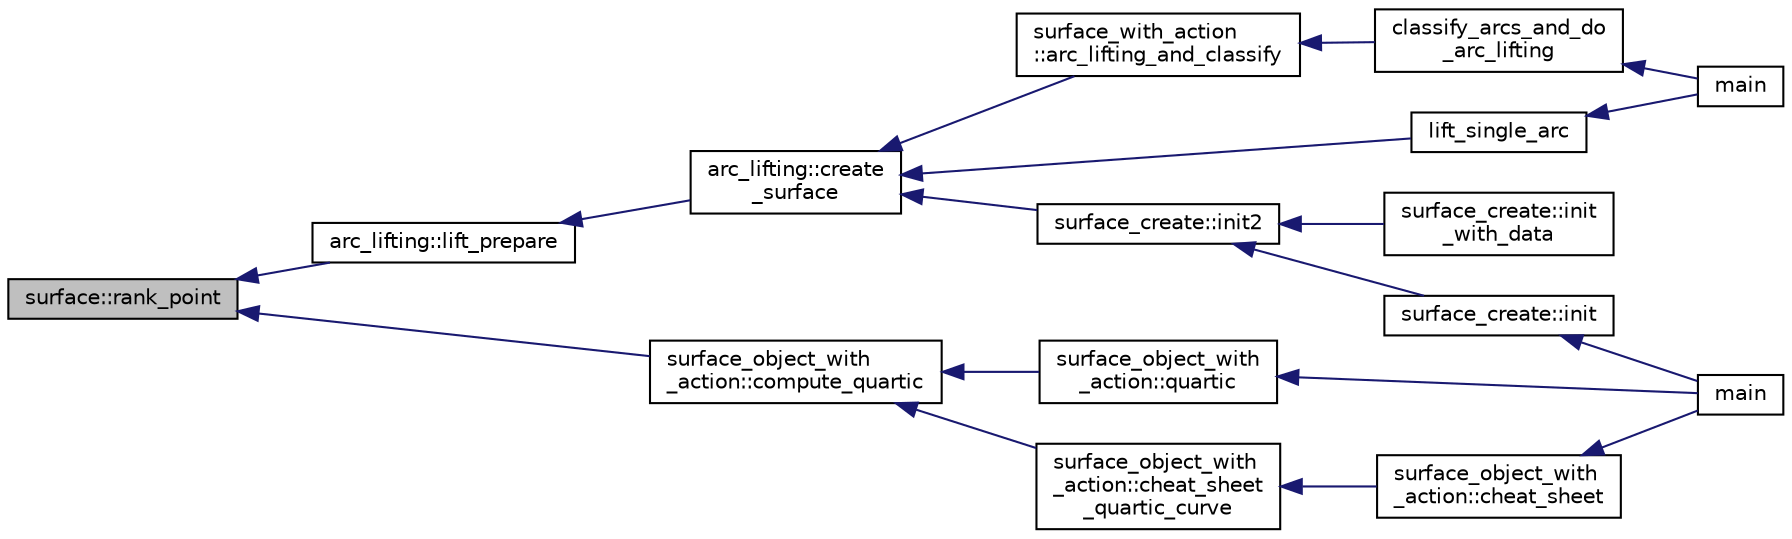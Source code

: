 digraph "surface::rank_point"
{
  edge [fontname="Helvetica",fontsize="10",labelfontname="Helvetica",labelfontsize="10"];
  node [fontname="Helvetica",fontsize="10",shape=record];
  rankdir="LR";
  Node5024 [label="surface::rank_point",height=0.2,width=0.4,color="black", fillcolor="grey75", style="filled", fontcolor="black"];
  Node5024 -> Node5025 [dir="back",color="midnightblue",fontsize="10",style="solid",fontname="Helvetica"];
  Node5025 [label="arc_lifting::lift_prepare",height=0.2,width=0.4,color="black", fillcolor="white", style="filled",URL="$dc/db7/classarc__lifting.html#a5faae15fa91aadc062307cafedd52286"];
  Node5025 -> Node5026 [dir="back",color="midnightblue",fontsize="10",style="solid",fontname="Helvetica"];
  Node5026 [label="arc_lifting::create\l_surface",height=0.2,width=0.4,color="black", fillcolor="white", style="filled",URL="$dc/db7/classarc__lifting.html#a2b1fd46281de9ff3fef00fc122d39b2b"];
  Node5026 -> Node5027 [dir="back",color="midnightblue",fontsize="10",style="solid",fontname="Helvetica"];
  Node5027 [label="lift_single_arc",height=0.2,width=0.4,color="black", fillcolor="white", style="filled",URL="$d6/dc3/arc__lifting__main_8_c.html#a0bdc148f70112959722a40cf9758d54b"];
  Node5027 -> Node5028 [dir="back",color="midnightblue",fontsize="10",style="solid",fontname="Helvetica"];
  Node5028 [label="main",height=0.2,width=0.4,color="black", fillcolor="white", style="filled",URL="$d6/dc3/arc__lifting__main_8_c.html#a217dbf8b442f20279ea00b898af96f52"];
  Node5026 -> Node5029 [dir="back",color="midnightblue",fontsize="10",style="solid",fontname="Helvetica"];
  Node5029 [label="surface_create::init2",height=0.2,width=0.4,color="black", fillcolor="white", style="filled",URL="$de/da4/classsurface__create.html#a0d600640f7dd62d5a6c36443effdab59"];
  Node5029 -> Node5030 [dir="back",color="midnightblue",fontsize="10",style="solid",fontname="Helvetica"];
  Node5030 [label="surface_create::init\l_with_data",height=0.2,width=0.4,color="black", fillcolor="white", style="filled",URL="$de/da4/classsurface__create.html#a9226f687139676532adb1aa971fbade2"];
  Node5029 -> Node5031 [dir="back",color="midnightblue",fontsize="10",style="solid",fontname="Helvetica"];
  Node5031 [label="surface_create::init",height=0.2,width=0.4,color="black", fillcolor="white", style="filled",URL="$de/da4/classsurface__create.html#ab0db5c12825f778e3caf8aa4da02eb06"];
  Node5031 -> Node5032 [dir="back",color="midnightblue",fontsize="10",style="solid",fontname="Helvetica"];
  Node5032 [label="main",height=0.2,width=0.4,color="black", fillcolor="white", style="filled",URL="$d2/dfa/create__surface__main_8_c.html#a217dbf8b442f20279ea00b898af96f52"];
  Node5026 -> Node5033 [dir="back",color="midnightblue",fontsize="10",style="solid",fontname="Helvetica"];
  Node5033 [label="surface_with_action\l::arc_lifting_and_classify",height=0.2,width=0.4,color="black", fillcolor="white", style="filled",URL="$d8/df9/classsurface__with__action.html#a62a3948f830c59e09ef94937650a07a4"];
  Node5033 -> Node5034 [dir="back",color="midnightblue",fontsize="10",style="solid",fontname="Helvetica"];
  Node5034 [label="classify_arcs_and_do\l_arc_lifting",height=0.2,width=0.4,color="black", fillcolor="white", style="filled",URL="$d6/dc3/arc__lifting__main_8_c.html#afdd7be16f16b8c71e9a72fe5f6a0b59c"];
  Node5034 -> Node5028 [dir="back",color="midnightblue",fontsize="10",style="solid",fontname="Helvetica"];
  Node5024 -> Node5035 [dir="back",color="midnightblue",fontsize="10",style="solid",fontname="Helvetica"];
  Node5035 [label="surface_object_with\l_action::compute_quartic",height=0.2,width=0.4,color="black", fillcolor="white", style="filled",URL="$db/d28/classsurface__object__with__action.html#a81b56bce88b110aa6b38cfd4dce46122"];
  Node5035 -> Node5036 [dir="back",color="midnightblue",fontsize="10",style="solid",fontname="Helvetica"];
  Node5036 [label="surface_object_with\l_action::quartic",height=0.2,width=0.4,color="black", fillcolor="white", style="filled",URL="$db/d28/classsurface__object__with__action.html#a0143b698eb050332a79ed95f7d274ada"];
  Node5036 -> Node5032 [dir="back",color="midnightblue",fontsize="10",style="solid",fontname="Helvetica"];
  Node5035 -> Node5037 [dir="back",color="midnightblue",fontsize="10",style="solid",fontname="Helvetica"];
  Node5037 [label="surface_object_with\l_action::cheat_sheet\l_quartic_curve",height=0.2,width=0.4,color="black", fillcolor="white", style="filled",URL="$db/d28/classsurface__object__with__action.html#a7f42e37fc76dd9b6b113e35c2b886b36"];
  Node5037 -> Node5038 [dir="back",color="midnightblue",fontsize="10",style="solid",fontname="Helvetica"];
  Node5038 [label="surface_object_with\l_action::cheat_sheet",height=0.2,width=0.4,color="black", fillcolor="white", style="filled",URL="$db/d28/classsurface__object__with__action.html#a13371a6bb26f27759adcc0f7292b12d2"];
  Node5038 -> Node5032 [dir="back",color="midnightblue",fontsize="10",style="solid",fontname="Helvetica"];
}
